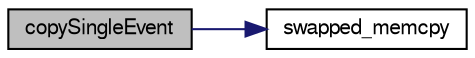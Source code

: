 digraph "copySingleEvent"
{
  bgcolor="transparent";
  edge [fontname="FreeSans",fontsize="10",labelfontname="FreeSans",labelfontsize="10"];
  node [fontname="FreeSans",fontsize="10",shape=record];
  rankdir="LR";
  Node1 [label="copySingleEvent",height=0.2,width=0.4,color="black", fillcolor="grey75", style="filled" fontcolor="black"];
  Node1 -> Node2 [color="midnightblue",fontsize="10",style="solid",fontname="FreeSans"];
  Node2 [label="swapped_memcpy",height=0.2,width=0.4,color="black",URL="$d9/dca/evio_8c.html#aa5e03258123476c0f0588bc163ac7b1e"];
}
